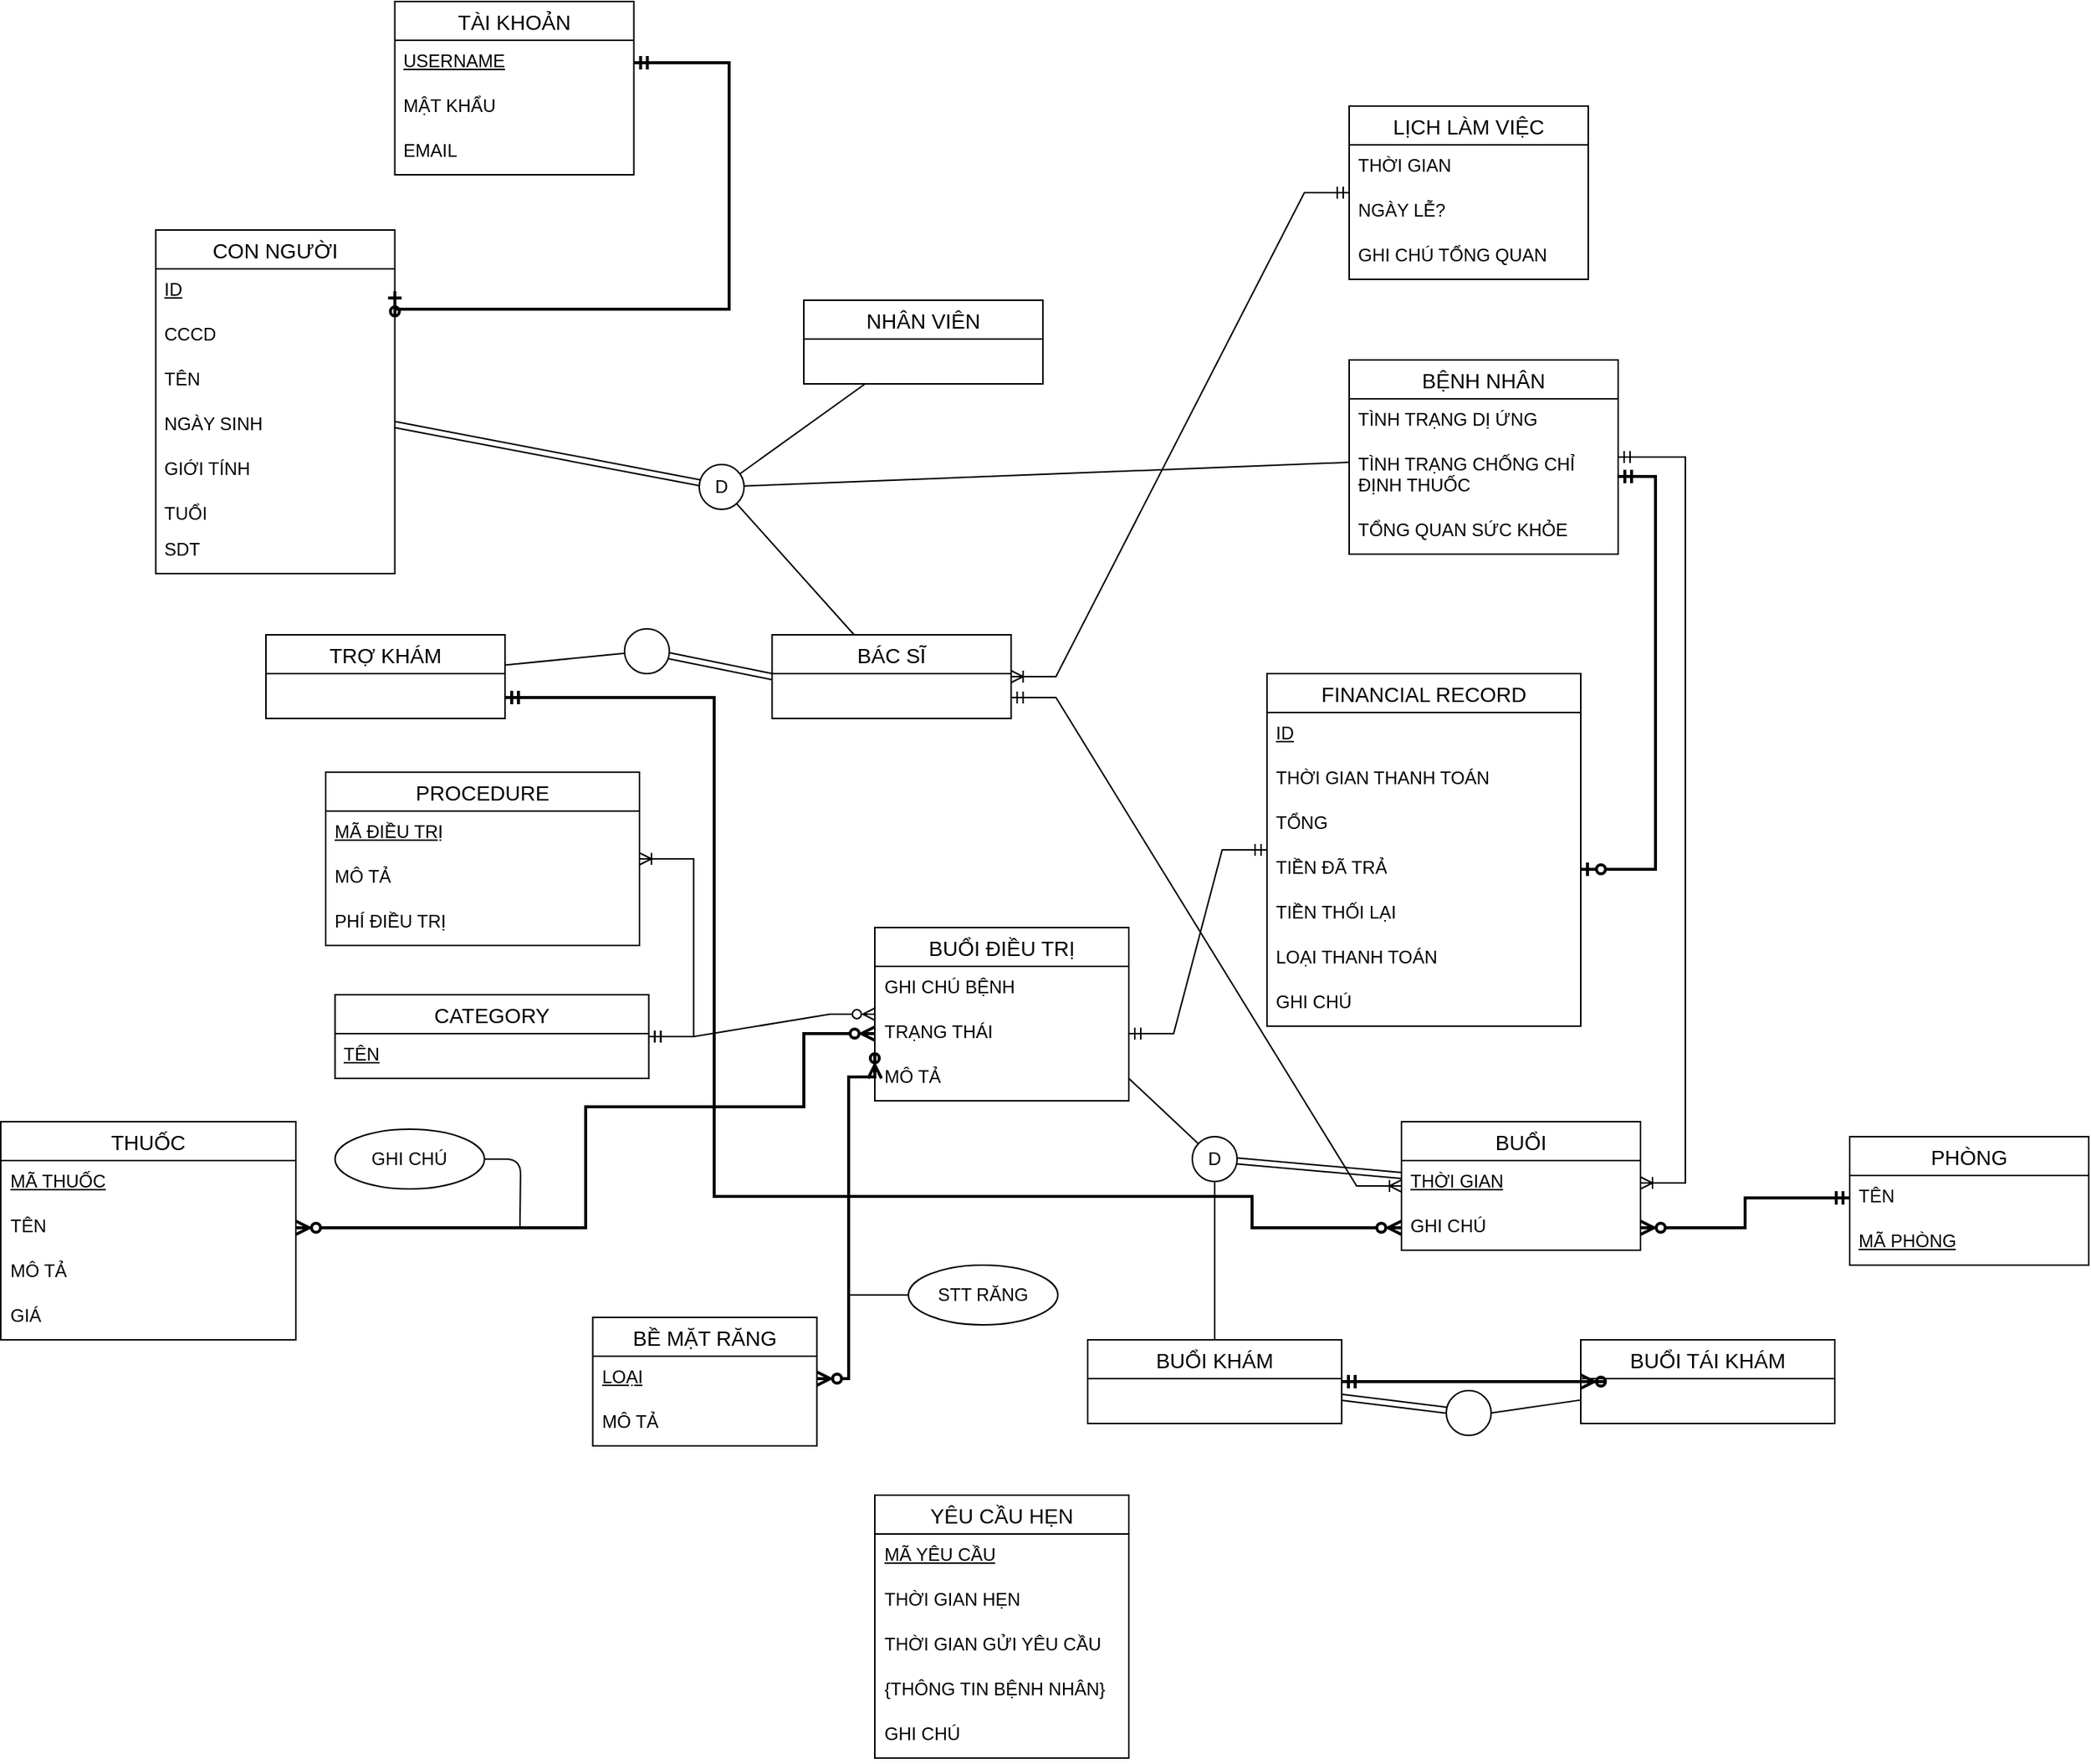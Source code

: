 <mxfile>
    <diagram name="Page-1" id="1ZqelRtR58Mp4bGrBmQF">
        <mxGraphModel dx="1336" dy="757" grid="1" gridSize="10" guides="1" tooltips="1" connect="1" arrows="1" fold="1" page="1" pageScale="1" pageWidth="850" pageHeight="1100" background="none" math="0" shadow="0">
            <root>
                <mxCell id="0"/>
                <mxCell id="1" parent="0"/>
                <mxCell id="TScpjYr6p5Fea-ma_9VI-13" value="BÁC SĨ" style="swimlane;fontStyle=0;childLayout=stackLayout;horizontal=1;startSize=26;horizontalStack=0;resizeParent=1;resizeParentMax=0;resizeLast=0;collapsible=1;marginBottom=0;align=center;fontSize=14;" parent="1" vertex="1">
                    <mxGeometry x="648.75" y="1044" width="160" height="56" as="geometry"/>
                </mxCell>
                <mxCell id="TScpjYr6p5Fea-ma_9VI-52" value="PHÒNG" style="swimlane;fontStyle=0;childLayout=stackLayout;horizontal=1;startSize=26;horizontalStack=0;resizeParent=1;resizeParentMax=0;resizeLast=0;collapsible=1;marginBottom=0;align=center;fontSize=14;" parent="1" vertex="1">
                    <mxGeometry x="1370" y="1380" width="160" height="86" as="geometry"/>
                </mxCell>
                <mxCell id="2ctIC8E9U0INF1ZIrR8m-14" value="TÊN" style="text;strokeColor=none;fillColor=none;spacingLeft=4;spacingRight=4;overflow=hidden;rotatable=0;points=[[0,0.5],[1,0.5]];portConstraint=eastwest;fontSize=12;whiteSpace=wrap;html=1;" parent="TScpjYr6p5Fea-ma_9VI-52" vertex="1">
                    <mxGeometry y="26" width="160" height="30" as="geometry"/>
                </mxCell>
                <mxCell id="TScpjYr6p5Fea-ma_9VI-53" value="&lt;u&gt;MÃ PHÒNG&lt;/u&gt;" style="text;strokeColor=none;fillColor=none;spacingLeft=4;spacingRight=4;overflow=hidden;rotatable=0;points=[[0,0.5],[1,0.5]];portConstraint=eastwest;fontSize=12;whiteSpace=wrap;html=1;" parent="TScpjYr6p5Fea-ma_9VI-52" vertex="1">
                    <mxGeometry y="56" width="160" height="30" as="geometry"/>
                </mxCell>
                <mxCell id="TScpjYr6p5Fea-ma_9VI-64" value="BỆNH NHÂN" style="swimlane;fontStyle=0;childLayout=stackLayout;horizontal=1;startSize=26;horizontalStack=0;resizeParent=1;resizeParentMax=0;resizeLast=0;collapsible=1;marginBottom=0;align=center;fontSize=14;" parent="1" vertex="1">
                    <mxGeometry x="1035" y="860" width="180" height="130" as="geometry"/>
                </mxCell>
                <mxCell id="tFlB_O44RkPan1QI3NoO-107" value="TÌNH TRẠNG DỊ ỨNG" style="text;strokeColor=none;fillColor=none;spacingLeft=4;spacingRight=4;overflow=hidden;rotatable=0;points=[[0,0.5],[1,0.5]];portConstraint=eastwest;fontSize=12;whiteSpace=wrap;html=1;" parent="TScpjYr6p5Fea-ma_9VI-64" vertex="1">
                    <mxGeometry y="26" width="180" height="30" as="geometry"/>
                </mxCell>
                <mxCell id="tFlB_O44RkPan1QI3NoO-108" value="TÌNH TRẠNG CHỐNG CHỈ ĐỊNH THUỐC" style="text;strokeColor=none;fillColor=none;spacingLeft=4;spacingRight=4;overflow=hidden;rotatable=0;points=[[0,0.5],[1,0.5]];portConstraint=eastwest;fontSize=12;whiteSpace=wrap;html=1;" parent="TScpjYr6p5Fea-ma_9VI-64" vertex="1">
                    <mxGeometry y="56" width="180" height="44" as="geometry"/>
                </mxCell>
                <mxCell id="tFlB_O44RkPan1QI3NoO-109" value="TỔNG QUAN SỨC KHỎE" style="text;strokeColor=none;fillColor=none;spacingLeft=4;spacingRight=4;overflow=hidden;rotatable=0;points=[[0,0.5],[1,0.5]];portConstraint=eastwest;fontSize=12;whiteSpace=wrap;html=1;" parent="TScpjYr6p5Fea-ma_9VI-64" vertex="1">
                    <mxGeometry y="100" width="180" height="30" as="geometry"/>
                </mxCell>
                <mxCell id="TScpjYr6p5Fea-ma_9VI-93" value="FINANCIAL RECORD" style="swimlane;fontStyle=0;childLayout=stackLayout;horizontal=1;startSize=26;horizontalStack=0;resizeParent=1;resizeParentMax=0;resizeLast=0;collapsible=1;marginBottom=0;align=center;fontSize=14;" parent="1" vertex="1">
                    <mxGeometry x="980" y="1070" width="210" height="236" as="geometry"/>
                </mxCell>
                <mxCell id="2ctIC8E9U0INF1ZIrR8m-19" value="&lt;u&gt;ID&lt;/u&gt;" style="text;strokeColor=none;fillColor=none;spacingLeft=4;spacingRight=4;overflow=hidden;rotatable=0;points=[[0,0.5],[1,0.5]];portConstraint=eastwest;fontSize=12;whiteSpace=wrap;html=1;" parent="TScpjYr6p5Fea-ma_9VI-93" vertex="1">
                    <mxGeometry y="26" width="210" height="30" as="geometry"/>
                </mxCell>
                <mxCell id="TScpjYr6p5Fea-ma_9VI-94" value="THỜI GIAN THANH TOÁN" style="text;strokeColor=none;fillColor=none;spacingLeft=4;spacingRight=4;overflow=hidden;rotatable=0;points=[[0,0.5],[1,0.5]];portConstraint=eastwest;fontSize=12;whiteSpace=wrap;html=1;" parent="TScpjYr6p5Fea-ma_9VI-93" vertex="1">
                    <mxGeometry y="56" width="210" height="30" as="geometry"/>
                </mxCell>
                <mxCell id="TScpjYr6p5Fea-ma_9VI-95" value="TỔNG&amp;nbsp;" style="text;strokeColor=none;fillColor=none;spacingLeft=4;spacingRight=4;overflow=hidden;rotatable=0;points=[[0,0.5],[1,0.5]];portConstraint=eastwest;fontSize=12;whiteSpace=wrap;html=1;" parent="TScpjYr6p5Fea-ma_9VI-93" vertex="1">
                    <mxGeometry y="86" width="210" height="30" as="geometry"/>
                </mxCell>
                <mxCell id="TScpjYr6p5Fea-ma_9VI-96" value="TIỀN ĐÃ TRẢ" style="text;strokeColor=none;fillColor=none;spacingLeft=4;spacingRight=4;overflow=hidden;rotatable=0;points=[[0,0.5],[1,0.5]];portConstraint=eastwest;fontSize=12;whiteSpace=wrap;html=1;" parent="TScpjYr6p5Fea-ma_9VI-93" vertex="1">
                    <mxGeometry y="116" width="210" height="30" as="geometry"/>
                </mxCell>
                <mxCell id="TScpjYr6p5Fea-ma_9VI-97" value="TIỀN THỐI LẠI" style="text;strokeColor=none;fillColor=none;spacingLeft=4;spacingRight=4;overflow=hidden;rotatable=0;points=[[0,0.5],[1,0.5]];portConstraint=eastwest;fontSize=12;whiteSpace=wrap;html=1;" parent="TScpjYr6p5Fea-ma_9VI-93" vertex="1">
                    <mxGeometry y="146" width="210" height="30" as="geometry"/>
                </mxCell>
                <mxCell id="TScpjYr6p5Fea-ma_9VI-98" value="LOẠI THANH TOÁN" style="text;strokeColor=none;fillColor=none;spacingLeft=4;spacingRight=4;overflow=hidden;rotatable=0;points=[[0,0.5],[1,0.5]];portConstraint=eastwest;fontSize=12;whiteSpace=wrap;html=1;" parent="TScpjYr6p5Fea-ma_9VI-93" vertex="1">
                    <mxGeometry y="176" width="210" height="30" as="geometry"/>
                </mxCell>
                <mxCell id="4" value="GHI CHÚ" style="text;strokeColor=none;fillColor=none;spacingLeft=4;spacingRight=4;overflow=hidden;rotatable=0;points=[[0,0.5],[1,0.5]];portConstraint=eastwest;fontSize=12;whiteSpace=wrap;html=1;" vertex="1" parent="TScpjYr6p5Fea-ma_9VI-93">
                    <mxGeometry y="206" width="210" height="30" as="geometry"/>
                </mxCell>
                <mxCell id="TScpjYr6p5Fea-ma_9VI-100" value="YÊU CẦU HẸN" style="swimlane;fontStyle=0;childLayout=stackLayout;horizontal=1;startSize=26;horizontalStack=0;resizeParent=1;resizeParentMax=0;resizeLast=0;collapsible=1;marginBottom=0;align=center;fontSize=14;" parent="1" vertex="1">
                    <mxGeometry x="717.5" y="1620" width="170" height="176" as="geometry"/>
                </mxCell>
                <mxCell id="tFlB_O44RkPan1QI3NoO-69" value="&lt;u&gt;MÃ YÊU CẦU&lt;/u&gt;" style="text;strokeColor=none;fillColor=none;spacingLeft=4;spacingRight=4;overflow=hidden;rotatable=0;points=[[0,0.5],[1,0.5]];portConstraint=eastwest;fontSize=12;whiteSpace=wrap;html=1;" parent="TScpjYr6p5Fea-ma_9VI-100" vertex="1">
                    <mxGeometry y="26" width="170" height="30" as="geometry"/>
                </mxCell>
                <mxCell id="2ctIC8E9U0INF1ZIrR8m-20" value="&lt;span&gt;THỜI GIAN HẸN&lt;/span&gt;" style="text;strokeColor=none;fillColor=none;spacingLeft=4;spacingRight=4;overflow=hidden;rotatable=0;points=[[0,0.5],[1,0.5]];portConstraint=eastwest;fontSize=12;whiteSpace=wrap;html=1;fontStyle=0" parent="TScpjYr6p5Fea-ma_9VI-100" vertex="1">
                    <mxGeometry y="56" width="170" height="30" as="geometry"/>
                </mxCell>
                <mxCell id="tFlB_O44RkPan1QI3NoO-141" value="&lt;span&gt;THỜI GIAN GỬI YÊU CẦU&lt;/span&gt;" style="text;strokeColor=none;fillColor=none;spacingLeft=4;spacingRight=4;overflow=hidden;rotatable=0;points=[[0,0.5],[1,0.5]];portConstraint=eastwest;fontSize=12;whiteSpace=wrap;html=1;fontStyle=0" parent="TScpjYr6p5Fea-ma_9VI-100" vertex="1">
                    <mxGeometry y="86" width="170" height="30" as="geometry"/>
                </mxCell>
                <mxCell id="TScpjYr6p5Fea-ma_9VI-101" value="{THÔNG TIN BỆNH NHÂN}" style="text;strokeColor=none;fillColor=none;spacingLeft=4;spacingRight=4;overflow=hidden;rotatable=0;points=[[0,0.5],[1,0.5]];portConstraint=eastwest;fontSize=12;whiteSpace=wrap;html=1;" parent="TScpjYr6p5Fea-ma_9VI-100" vertex="1">
                    <mxGeometry y="116" width="170" height="30" as="geometry"/>
                </mxCell>
                <mxCell id="tFlB_O44RkPan1QI3NoO-68" value="GHI CHÚ" style="text;strokeColor=none;fillColor=none;spacingLeft=4;spacingRight=4;overflow=hidden;rotatable=0;points=[[0,0.5],[1,0.5]];portConstraint=eastwest;fontSize=12;whiteSpace=wrap;html=1;" parent="TScpjYr6p5Fea-ma_9VI-100" vertex="1">
                    <mxGeometry y="146" width="170" height="30" as="geometry"/>
                </mxCell>
                <mxCell id="2ctIC8E9U0INF1ZIrR8m-1" value="NHÂN VIÊN" style="swimlane;fontStyle=0;childLayout=stackLayout;horizontal=1;startSize=26;horizontalStack=0;resizeParent=1;resizeParentMax=0;resizeLast=0;collapsible=1;marginBottom=0;align=center;fontSize=14;" parent="1" vertex="1">
                    <mxGeometry x="670" y="820" width="160" height="56" as="geometry"/>
                </mxCell>
                <mxCell id="2ctIC8E9U0INF1ZIrR8m-5" value="CON NGƯỜI" style="swimlane;fontStyle=0;childLayout=stackLayout;horizontal=1;startSize=26;horizontalStack=0;resizeParent=1;resizeParentMax=0;resizeLast=0;collapsible=1;marginBottom=0;align=center;fontSize=14;" parent="1" vertex="1">
                    <mxGeometry x="236.25" y="773" width="160" height="230" as="geometry"/>
                </mxCell>
                <mxCell id="2ctIC8E9U0INF1ZIrR8m-6" value="&lt;u&gt;ID&lt;/u&gt;" style="text;strokeColor=none;fillColor=none;spacingLeft=4;spacingRight=4;overflow=hidden;rotatable=0;points=[[0,0.5],[1,0.5]];portConstraint=eastwest;fontSize=12;whiteSpace=wrap;html=1;" parent="2ctIC8E9U0INF1ZIrR8m-5" vertex="1">
                    <mxGeometry y="26" width="160" height="30" as="geometry"/>
                </mxCell>
                <mxCell id="2ctIC8E9U0INF1ZIrR8m-7" value="CCCD" style="text;strokeColor=none;fillColor=none;spacingLeft=4;spacingRight=4;overflow=hidden;rotatable=0;points=[[0,0.5],[1,0.5]];portConstraint=eastwest;fontSize=12;whiteSpace=wrap;html=1;" parent="2ctIC8E9U0INF1ZIrR8m-5" vertex="1">
                    <mxGeometry y="56" width="160" height="30" as="geometry"/>
                </mxCell>
                <mxCell id="2ctIC8E9U0INF1ZIrR8m-8" value="TÊN" style="text;strokeColor=none;fillColor=none;spacingLeft=4;spacingRight=4;overflow=hidden;rotatable=0;points=[[0,0.5],[1,0.5]];portConstraint=eastwest;fontSize=12;whiteSpace=wrap;html=1;" parent="2ctIC8E9U0INF1ZIrR8m-5" vertex="1">
                    <mxGeometry y="86" width="160" height="30" as="geometry"/>
                </mxCell>
                <mxCell id="2ctIC8E9U0INF1ZIrR8m-11" value="NGÀY SINH" style="text;strokeColor=none;fillColor=none;spacingLeft=4;spacingRight=4;overflow=hidden;rotatable=0;points=[[0,0.5],[1,0.5]];portConstraint=eastwest;fontSize=12;whiteSpace=wrap;html=1;" parent="2ctIC8E9U0INF1ZIrR8m-5" vertex="1">
                    <mxGeometry y="116" width="160" height="30" as="geometry"/>
                </mxCell>
                <mxCell id="tFlB_O44RkPan1QI3NoO-49" value="GIỚI TÍNH" style="text;strokeColor=none;fillColor=none;spacingLeft=4;spacingRight=4;overflow=hidden;rotatable=0;points=[[0,0.5],[1,0.5]];portConstraint=eastwest;fontSize=12;whiteSpace=wrap;html=1;" parent="2ctIC8E9U0INF1ZIrR8m-5" vertex="1">
                    <mxGeometry y="146" width="160" height="30" as="geometry"/>
                </mxCell>
                <mxCell id="tFlB_O44RkPan1QI3NoO-117" value="TUỔI" style="text;strokeColor=none;fillColor=none;spacingLeft=4;spacingRight=4;overflow=hidden;rotatable=0;points=[[0,0.5],[1,0.5]];portConstraint=eastwest;fontSize=12;whiteSpace=wrap;html=1;" parent="2ctIC8E9U0INF1ZIrR8m-5" vertex="1">
                    <mxGeometry y="176" width="160" height="24" as="geometry"/>
                </mxCell>
                <mxCell id="3" value="SDT" style="text;strokeColor=none;fillColor=none;spacingLeft=4;spacingRight=4;overflow=hidden;rotatable=0;points=[[0,0.5],[1,0.5]];portConstraint=eastwest;fontSize=12;whiteSpace=wrap;html=1;" vertex="1" parent="2ctIC8E9U0INF1ZIrR8m-5">
                    <mxGeometry y="200" width="160" height="30" as="geometry"/>
                </mxCell>
                <mxCell id="2ctIC8E9U0INF1ZIrR8m-22" value="LỊCH LÀM VIỆC" style="swimlane;fontStyle=0;childLayout=stackLayout;horizontal=1;startSize=26;horizontalStack=0;resizeParent=1;resizeParentMax=0;resizeLast=0;collapsible=1;marginBottom=0;align=center;fontSize=14;" parent="1" vertex="1">
                    <mxGeometry x="1035" y="690" width="160" height="116" as="geometry"/>
                </mxCell>
                <mxCell id="2ctIC8E9U0INF1ZIrR8m-23" value="THỜI GIAN" style="text;strokeColor=none;fillColor=none;spacingLeft=4;spacingRight=4;overflow=hidden;rotatable=0;points=[[0,0.5],[1,0.5]];portConstraint=eastwest;fontSize=12;whiteSpace=wrap;html=1;" parent="2ctIC8E9U0INF1ZIrR8m-22" vertex="1">
                    <mxGeometry y="26" width="160" height="30" as="geometry"/>
                </mxCell>
                <mxCell id="2ctIC8E9U0INF1ZIrR8m-24" value="NGÀY LỄ?" style="text;strokeColor=none;fillColor=none;spacingLeft=4;spacingRight=4;overflow=hidden;rotatable=0;points=[[0,0.5],[1,0.5]];portConstraint=eastwest;fontSize=12;whiteSpace=wrap;html=1;" parent="2ctIC8E9U0INF1ZIrR8m-22" vertex="1">
                    <mxGeometry y="56" width="160" height="30" as="geometry"/>
                </mxCell>
                <mxCell id="2ctIC8E9U0INF1ZIrR8m-25" value="GHI CHÚ TỔNG QUAN" style="text;strokeColor=none;fillColor=none;spacingLeft=4;spacingRight=4;overflow=hidden;rotatable=0;points=[[0,0.5],[1,0.5]];portConstraint=eastwest;fontSize=12;whiteSpace=wrap;html=1;" parent="2ctIC8E9U0INF1ZIrR8m-22" vertex="1">
                    <mxGeometry y="86" width="160" height="30" as="geometry"/>
                </mxCell>
                <mxCell id="tFlB_O44RkPan1QI3NoO-11" value="BUỔI ĐIỀU TRỊ" style="swimlane;fontStyle=0;childLayout=stackLayout;horizontal=1;startSize=26;horizontalStack=0;resizeParent=1;resizeParentMax=0;resizeLast=0;collapsible=1;marginBottom=0;align=center;fontSize=14;" parent="1" vertex="1">
                    <mxGeometry x="717.5" y="1240" width="170" height="116" as="geometry"/>
                </mxCell>
                <mxCell id="tFlB_O44RkPan1QI3NoO-12" value="GHI CHÚ BỆNH" style="text;strokeColor=none;fillColor=none;spacingLeft=4;spacingRight=4;overflow=hidden;rotatable=0;points=[[0,0.5],[1,0.5]];portConstraint=eastwest;fontSize=12;whiteSpace=wrap;html=1;" parent="tFlB_O44RkPan1QI3NoO-11" vertex="1">
                    <mxGeometry y="26" width="170" height="30" as="geometry"/>
                </mxCell>
                <mxCell id="tFlB_O44RkPan1QI3NoO-13" value="TRẠNG THÁI" style="text;strokeColor=none;fillColor=none;spacingLeft=4;spacingRight=4;overflow=hidden;rotatable=0;points=[[0,0.5],[1,0.5]];portConstraint=eastwest;fontSize=12;whiteSpace=wrap;html=1;" parent="tFlB_O44RkPan1QI3NoO-11" vertex="1">
                    <mxGeometry y="56" width="170" height="30" as="geometry"/>
                </mxCell>
                <mxCell id="tFlB_O44RkPan1QI3NoO-96" value="MÔ TẢ" style="text;strokeColor=none;fillColor=none;spacingLeft=4;spacingRight=4;overflow=hidden;rotatable=0;points=[[0,0.5],[1,0.5]];portConstraint=eastwest;fontSize=12;whiteSpace=wrap;html=1;" parent="tFlB_O44RkPan1QI3NoO-11" vertex="1">
                    <mxGeometry y="86" width="170" height="30" as="geometry"/>
                </mxCell>
                <mxCell id="tFlB_O44RkPan1QI3NoO-19" value="CATEGORY" style="swimlane;fontStyle=0;childLayout=stackLayout;horizontal=1;startSize=26;horizontalStack=0;resizeParent=1;resizeParentMax=0;resizeLast=0;collapsible=1;marginBottom=0;align=center;fontSize=14;" parent="1" vertex="1">
                    <mxGeometry x="356.25" y="1285" width="210" height="56" as="geometry"/>
                </mxCell>
                <mxCell id="tFlB_O44RkPan1QI3NoO-20" value="&lt;u&gt;TÊN&lt;/u&gt;" style="text;strokeColor=none;fillColor=none;spacingLeft=4;spacingRight=4;overflow=hidden;rotatable=0;points=[[0,0.5],[1,0.5]];portConstraint=eastwest;fontSize=12;whiteSpace=wrap;html=1;" parent="tFlB_O44RkPan1QI3NoO-19" vertex="1">
                    <mxGeometry y="26" width="210" height="30" as="geometry"/>
                </mxCell>
                <mxCell id="tFlB_O44RkPan1QI3NoO-21" value="PROCEDURE" style="swimlane;fontStyle=0;childLayout=stackLayout;horizontal=1;startSize=26;horizontalStack=0;resizeParent=1;resizeParentMax=0;resizeLast=0;collapsible=1;marginBottom=0;align=center;fontSize=14;" parent="1" vertex="1">
                    <mxGeometry x="350" y="1136" width="210" height="116" as="geometry"/>
                </mxCell>
                <mxCell id="tFlB_O44RkPan1QI3NoO-22" value="&lt;u&gt;MÃ ĐIỀU TRỊ&lt;/u&gt;" style="text;strokeColor=none;fillColor=none;spacingLeft=4;spacingRight=4;overflow=hidden;rotatable=0;points=[[0,0.5],[1,0.5]];portConstraint=eastwest;fontSize=12;whiteSpace=wrap;html=1;" parent="tFlB_O44RkPan1QI3NoO-21" vertex="1">
                    <mxGeometry y="26" width="210" height="30" as="geometry"/>
                </mxCell>
                <mxCell id="tFlB_O44RkPan1QI3NoO-23" value="MÔ TẢ" style="text;strokeColor=none;fillColor=none;spacingLeft=4;spacingRight=4;overflow=hidden;rotatable=0;points=[[0,0.5],[1,0.5]];portConstraint=eastwest;fontSize=12;whiteSpace=wrap;html=1;" parent="tFlB_O44RkPan1QI3NoO-21" vertex="1">
                    <mxGeometry y="56" width="210" height="30" as="geometry"/>
                </mxCell>
                <mxCell id="tFlB_O44RkPan1QI3NoO-27" value="PHÍ ĐIỀU TRỊ" style="text;strokeColor=none;fillColor=none;spacingLeft=4;spacingRight=4;overflow=hidden;rotatable=0;points=[[0,0.5],[1,0.5]];portConstraint=eastwest;fontSize=12;whiteSpace=wrap;html=1;" parent="tFlB_O44RkPan1QI3NoO-21" vertex="1">
                    <mxGeometry y="86" width="210" height="30" as="geometry"/>
                </mxCell>
                <mxCell id="tFlB_O44RkPan1QI3NoO-24" value="BỀ MẶT RĂNG" style="swimlane;fontStyle=0;childLayout=stackLayout;horizontal=1;startSize=26;horizontalStack=0;resizeParent=1;resizeParentMax=0;resizeLast=0;collapsible=1;marginBottom=0;align=center;fontSize=14;" parent="1" vertex="1">
                    <mxGeometry x="528.75" y="1501" width="150" height="86" as="geometry"/>
                </mxCell>
                <mxCell id="tFlB_O44RkPan1QI3NoO-25" value="&lt;u&gt;LOẠI&lt;/u&gt;" style="text;strokeColor=none;fillColor=none;spacingLeft=4;spacingRight=4;overflow=hidden;rotatable=0;points=[[0,0.5],[1,0.5]];portConstraint=eastwest;fontSize=12;whiteSpace=wrap;html=1;" parent="tFlB_O44RkPan1QI3NoO-24" vertex="1">
                    <mxGeometry y="26" width="150" height="30" as="geometry"/>
                </mxCell>
                <mxCell id="tFlB_O44RkPan1QI3NoO-26" value="MÔ TẢ" style="text;strokeColor=none;fillColor=none;spacingLeft=4;spacingRight=4;overflow=hidden;rotatable=0;points=[[0,0.5],[1,0.5]];portConstraint=eastwest;fontSize=12;whiteSpace=wrap;html=1;" parent="tFlB_O44RkPan1QI3NoO-24" vertex="1">
                    <mxGeometry y="56" width="150" height="30" as="geometry"/>
                </mxCell>
                <mxCell id="tFlB_O44RkPan1QI3NoO-32" value="" style="edgeStyle=entityRelationEdgeStyle;fontSize=12;html=1;endArrow=ERoneToMany;startArrow=ERmandOne;rounded=0;" parent="1" source="tFlB_O44RkPan1QI3NoO-19" target="tFlB_O44RkPan1QI3NoO-21" edge="1">
                    <mxGeometry width="100" height="100" relative="1" as="geometry">
                        <mxPoint x="670" y="1338" as="sourcePoint"/>
                        <mxPoint x="870" y="1268" as="targetPoint"/>
                    </mxGeometry>
                </mxCell>
                <mxCell id="tFlB_O44RkPan1QI3NoO-38" value="TRỢ KHÁM" style="swimlane;fontStyle=0;childLayout=stackLayout;horizontal=1;startSize=26;horizontalStack=0;resizeParent=1;resizeParentMax=0;resizeLast=0;collapsible=1;marginBottom=0;align=center;fontSize=14;" parent="1" vertex="1">
                    <mxGeometry x="310" y="1044" width="160" height="56" as="geometry"/>
                </mxCell>
                <mxCell id="tFlB_O44RkPan1QI3NoO-40" value="" style="edgeStyle=entityRelationEdgeStyle;fontSize=12;html=1;endArrow=ERoneToMany;startArrow=ERmandOne;rounded=0;exitX=1;exitY=0.75;exitDx=0;exitDy=0;" parent="1" source="TScpjYr6p5Fea-ma_9VI-13" target="tFlB_O44RkPan1QI3NoO-127" edge="1">
                    <mxGeometry width="100" height="100" relative="1" as="geometry">
                        <mxPoint x="840" y="1230" as="sourcePoint"/>
                        <mxPoint x="940" y="1130" as="targetPoint"/>
                    </mxGeometry>
                </mxCell>
                <mxCell id="tFlB_O44RkPan1QI3NoO-42" value="TÀI KHOẢN" style="swimlane;fontStyle=0;childLayout=stackLayout;horizontal=1;startSize=26;horizontalStack=0;resizeParent=1;resizeParentMax=0;resizeLast=0;collapsible=1;marginBottom=0;align=center;fontSize=14;" parent="1" vertex="1">
                    <mxGeometry x="396.25" y="620" width="160" height="116" as="geometry"/>
                </mxCell>
                <mxCell id="tFlB_O44RkPan1QI3NoO-43" value="&lt;u&gt;USERNAME&lt;/u&gt;" style="text;strokeColor=none;fillColor=none;spacingLeft=4;spacingRight=4;overflow=hidden;rotatable=0;points=[[0,0.5],[1,0.5]];portConstraint=eastwest;fontSize=12;whiteSpace=wrap;html=1;" parent="tFlB_O44RkPan1QI3NoO-42" vertex="1">
                    <mxGeometry y="26" width="160" height="30" as="geometry"/>
                </mxCell>
                <mxCell id="tFlB_O44RkPan1QI3NoO-44" value="MẬT KHẨU" style="text;strokeColor=none;fillColor=none;spacingLeft=4;spacingRight=4;overflow=hidden;rotatable=0;points=[[0,0.5],[1,0.5]];portConstraint=eastwest;fontSize=12;whiteSpace=wrap;html=1;" parent="tFlB_O44RkPan1QI3NoO-42" vertex="1">
                    <mxGeometry y="56" width="160" height="30" as="geometry"/>
                </mxCell>
                <mxCell id="tFlB_O44RkPan1QI3NoO-47" value="EMAIL" style="text;strokeColor=none;fillColor=none;spacingLeft=4;spacingRight=4;overflow=hidden;rotatable=0;points=[[0,0.5],[1,0.5]];portConstraint=eastwest;fontSize=12;whiteSpace=wrap;html=1;" parent="tFlB_O44RkPan1QI3NoO-42" vertex="1">
                    <mxGeometry y="86" width="160" height="30" as="geometry"/>
                </mxCell>
                <mxCell id="tFlB_O44RkPan1QI3NoO-51" value="THUỐC" style="swimlane;fontStyle=0;childLayout=stackLayout;horizontal=1;startSize=26;horizontalStack=0;resizeParent=1;resizeParentMax=0;resizeLast=0;collapsible=1;marginBottom=0;align=center;fontSize=14;" parent="1" vertex="1">
                    <mxGeometry x="132.5" y="1370" width="197.5" height="146" as="geometry"/>
                </mxCell>
                <mxCell id="tFlB_O44RkPan1QI3NoO-52" value="MÃ THUỐC" style="text;strokeColor=none;fillColor=none;spacingLeft=4;spacingRight=4;overflow=hidden;rotatable=0;points=[[0,0.5],[1,0.5]];portConstraint=eastwest;fontSize=12;whiteSpace=wrap;html=1;fontStyle=4" parent="tFlB_O44RkPan1QI3NoO-51" vertex="1">
                    <mxGeometry y="26" width="197.5" height="30" as="geometry"/>
                </mxCell>
                <mxCell id="tFlB_O44RkPan1QI3NoO-53" value="TÊN" style="text;strokeColor=none;fillColor=none;spacingLeft=4;spacingRight=4;overflow=hidden;rotatable=0;points=[[0,0.5],[1,0.5]];portConstraint=eastwest;fontSize=12;whiteSpace=wrap;html=1;" parent="tFlB_O44RkPan1QI3NoO-51" vertex="1">
                    <mxGeometry y="56" width="197.5" height="30" as="geometry"/>
                </mxCell>
                <mxCell id="tFlB_O44RkPan1QI3NoO-54" value="MÔ TẢ" style="text;strokeColor=none;fillColor=none;spacingLeft=4;spacingRight=4;overflow=hidden;rotatable=0;points=[[0,0.5],[1,0.5]];portConstraint=eastwest;fontSize=12;whiteSpace=wrap;html=1;" parent="tFlB_O44RkPan1QI3NoO-51" vertex="1">
                    <mxGeometry y="86" width="197.5" height="30" as="geometry"/>
                </mxCell>
                <mxCell id="tFlB_O44RkPan1QI3NoO-101" value="GIÁ" style="text;strokeColor=none;fillColor=none;spacingLeft=4;spacingRight=4;overflow=hidden;rotatable=0;points=[[0,0.5],[1,0.5]];portConstraint=eastwest;fontSize=12;whiteSpace=wrap;html=1;" parent="tFlB_O44RkPan1QI3NoO-51" vertex="1">
                    <mxGeometry y="116" width="197.5" height="30" as="geometry"/>
                </mxCell>
                <mxCell id="tFlB_O44RkPan1QI3NoO-77" value="" style="edgeStyle=entityRelationEdgeStyle;fontSize=12;html=1;endArrow=ERmandOne;startArrow=ERmandOne;rounded=0;" parent="1" source="tFlB_O44RkPan1QI3NoO-13" target="TScpjYr6p5Fea-ma_9VI-93" edge="1">
                    <mxGeometry width="100" height="100" relative="1" as="geometry">
                        <mxPoint x="887.5" y="1266" as="sourcePoint"/>
                        <mxPoint x="970" y="818" as="targetPoint"/>
                    </mxGeometry>
                </mxCell>
                <mxCell id="tFlB_O44RkPan1QI3NoO-88" value="" style="edgeStyle=entityRelationEdgeStyle;fontSize=12;html=1;endArrow=ERoneToMany;startArrow=ERmandOne;rounded=0;" parent="1" source="2ctIC8E9U0INF1ZIrR8m-22" target="TScpjYr6p5Fea-ma_9VI-13" edge="1">
                    <mxGeometry width="100" height="100" relative="1" as="geometry">
                        <mxPoint x="890" y="880" as="sourcePoint"/>
                        <mxPoint x="810" y="1010" as="targetPoint"/>
                    </mxGeometry>
                </mxCell>
                <mxCell id="tFlB_O44RkPan1QI3NoO-89" value="BUỔI TÁI KHÁM" style="swimlane;fontStyle=0;childLayout=stackLayout;horizontal=1;startSize=26;horizontalStack=0;resizeParent=1;resizeParentMax=0;resizeLast=0;collapsible=1;marginBottom=0;align=center;fontSize=14;" parent="1" vertex="1">
                    <mxGeometry x="1190" y="1516" width="170" height="56" as="geometry"/>
                </mxCell>
                <mxCell id="tFlB_O44RkPan1QI3NoO-97" value="" style="edgeStyle=entityRelationEdgeStyle;fontSize=12;html=1;endArrow=ERzeroToMany;startArrow=ERmandOne;rounded=0;endFill=0;" parent="1" source="tFlB_O44RkPan1QI3NoO-19" target="tFlB_O44RkPan1QI3NoO-11" edge="1">
                    <mxGeometry width="100" height="100" relative="1" as="geometry">
                        <mxPoint x="650" y="1370" as="sourcePoint"/>
                        <mxPoint x="690" y="1450" as="targetPoint"/>
                    </mxGeometry>
                </mxCell>
                <mxCell id="47" style="edgeStyle=orthogonalEdgeStyle;html=1;startArrow=none;startFill=0;endArrow=none;endFill=0;" edge="1" parent="1" source="tFlB_O44RkPan1QI3NoO-103">
                    <mxGeometry relative="1" as="geometry">
                        <mxPoint x="700" y="1486" as="targetPoint"/>
                    </mxGeometry>
                </mxCell>
                <mxCell id="tFlB_O44RkPan1QI3NoO-103" value="STT RĂNG" style="ellipse;whiteSpace=wrap;html=1;align=center;" parent="1" vertex="1">
                    <mxGeometry x="740" y="1466" width="100" height="40" as="geometry"/>
                </mxCell>
                <mxCell id="tFlB_O44RkPan1QI3NoO-122" value="BUỔI KHÁM" style="swimlane;fontStyle=0;childLayout=stackLayout;horizontal=1;startSize=26;horizontalStack=0;resizeParent=1;resizeParentMax=0;resizeLast=0;collapsible=1;marginBottom=0;align=center;fontSize=14;" parent="1" vertex="1">
                    <mxGeometry x="860" y="1516" width="170" height="56" as="geometry"/>
                </mxCell>
                <mxCell id="tFlB_O44RkPan1QI3NoO-127" value="BUỔI" style="swimlane;fontStyle=0;childLayout=stackLayout;horizontal=1;startSize=26;horizontalStack=0;resizeParent=1;resizeParentMax=0;resizeLast=0;collapsible=1;marginBottom=0;align=center;fontSize=14;" parent="1" vertex="1">
                    <mxGeometry x="1070" y="1370" width="160" height="86" as="geometry"/>
                </mxCell>
                <mxCell id="tFlB_O44RkPan1QI3NoO-128" value="&lt;u&gt;THỜI GIAN&lt;/u&gt;" style="text;strokeColor=none;fillColor=none;spacingLeft=4;spacingRight=4;overflow=hidden;rotatable=0;points=[[0,0.5],[1,0.5]];portConstraint=eastwest;fontSize=12;whiteSpace=wrap;html=1;" parent="tFlB_O44RkPan1QI3NoO-127" vertex="1">
                    <mxGeometry y="26" width="160" height="30" as="geometry"/>
                </mxCell>
                <mxCell id="tFlB_O44RkPan1QI3NoO-136" value="GHI CHÚ" style="text;strokeColor=none;fillColor=none;spacingLeft=4;spacingRight=4;overflow=hidden;rotatable=0;points=[[0,0.5],[1,0.5]];portConstraint=eastwest;fontSize=12;whiteSpace=wrap;html=1;" parent="tFlB_O44RkPan1QI3NoO-127" vertex="1">
                    <mxGeometry y="56" width="160" height="30" as="geometry"/>
                </mxCell>
                <mxCell id="tFlB_O44RkPan1QI3NoO-135" value="" style="edgeStyle=entityRelationEdgeStyle;fontSize=12;html=1;endArrow=ERoneToMany;startArrow=ERmandOne;rounded=0;" parent="1" source="TScpjYr6p5Fea-ma_9VI-64" target="tFlB_O44RkPan1QI3NoO-128" edge="1">
                    <mxGeometry width="100" height="100" relative="1" as="geometry">
                        <mxPoint x="1300" y="1290" as="sourcePoint"/>
                        <mxPoint x="1400" y="1190" as="targetPoint"/>
                    </mxGeometry>
                </mxCell>
                <mxCell id="46" style="edgeStyle=orthogonalEdgeStyle;html=1;startArrow=none;startFill=0;endArrow=none;endFill=0;" edge="1" parent="1" source="10">
                    <mxGeometry relative="1" as="geometry">
                        <mxPoint x="480" y="1440" as="targetPoint"/>
                    </mxGeometry>
                </mxCell>
                <mxCell id="10" value="GHI CHÚ" style="ellipse;whiteSpace=wrap;html=1;align=center;" vertex="1" parent="1">
                    <mxGeometry x="356.25" y="1375" width="100" height="40" as="geometry"/>
                </mxCell>
                <mxCell id="12" value="" style="edgeStyle=orthogonalEdgeStyle;fontSize=12;html=1;endArrow=ERzeroToOne;startArrow=ERmandOne;rounded=0;exitX=1;exitY=0.5;exitDx=0;exitDy=0;entryX=1;entryY=0.5;entryDx=0;entryDy=0;endFill=0;strokeWidth=2;" edge="1" parent="1" source="tFlB_O44RkPan1QI3NoO-43" target="2ctIC8E9U0INF1ZIrR8m-6">
                    <mxGeometry width="100" height="100" relative="1" as="geometry">
                        <mxPoint x="927.5" y="620" as="sourcePoint"/>
                        <mxPoint x="887.5" y="770" as="targetPoint"/>
                        <Array as="points">
                            <mxPoint x="620" y="661"/>
                            <mxPoint x="620" y="826"/>
                        </Array>
                    </mxGeometry>
                </mxCell>
                <mxCell id="15" value="" style="edgeStyle=orthogonalEdgeStyle;fontSize=12;html=1;endArrow=ERzeroToOne;startArrow=ERmandOne;rounded=0;exitX=1;exitY=0.5;exitDx=0;exitDy=0;entryX=1;entryY=0.5;entryDx=0;entryDy=0;endFill=0;strokeWidth=2;" edge="1" parent="1" source="tFlB_O44RkPan1QI3NoO-108" target="TScpjYr6p5Fea-ma_9VI-96">
                    <mxGeometry width="100" height="100" relative="1" as="geometry">
                        <mxPoint x="1450" y="1044" as="sourcePoint"/>
                        <mxPoint x="1410" y="1194" as="targetPoint"/>
                        <Array as="points">
                            <mxPoint x="1240" y="938"/>
                            <mxPoint x="1240" y="1201"/>
                        </Array>
                    </mxGeometry>
                </mxCell>
                <mxCell id="16" value="" style="edgeStyle=orthogonalEdgeStyle;fontSize=12;html=1;endArrow=ERzeroToMany;startArrow=ERmandOne;rounded=0;exitX=0;exitY=0.5;exitDx=0;exitDy=0;entryX=1;entryY=0.5;entryDx=0;entryDy=0;endFill=0;strokeWidth=2;" edge="1" parent="1" source="2ctIC8E9U0INF1ZIrR8m-14" target="tFlB_O44RkPan1QI3NoO-136">
                    <mxGeometry width="100" height="100" relative="1" as="geometry">
                        <mxPoint x="1380" y="1191" as="sourcePoint"/>
                        <mxPoint x="1340" y="1341" as="targetPoint"/>
                        <Array as="points">
                            <mxPoint x="1300" y="1421"/>
                            <mxPoint x="1300" y="1441"/>
                        </Array>
                    </mxGeometry>
                </mxCell>
                <mxCell id="17" value="" style="edgeStyle=orthogonalEdgeStyle;fontSize=12;html=1;endArrow=ERzeroToMany;startArrow=ERmandOne;rounded=0;exitX=1;exitY=0.5;exitDx=0;exitDy=0;entryX=0;entryY=0.5;entryDx=0;entryDy=0;endFill=0;strokeWidth=2;" edge="1" parent="1" source="tFlB_O44RkPan1QI3NoO-122" target="tFlB_O44RkPan1QI3NoO-89">
                    <mxGeometry width="100" height="100" relative="1" as="geometry">
                        <mxPoint x="1380" y="1431" as="sourcePoint"/>
                        <mxPoint x="1200" y="1451" as="targetPoint"/>
                        <Array as="points">
                            <mxPoint x="1200" y="1544"/>
                            <mxPoint x="1200" y="1544"/>
                        </Array>
                    </mxGeometry>
                </mxCell>
                <mxCell id="18" value="" style="fontSize=12;html=1;endArrow=ERzeroToMany;startArrow=ERzeroToMany;rounded=0;exitX=0;exitY=0.5;exitDx=0;exitDy=0;entryX=1;entryY=0.5;entryDx=0;entryDy=0;endFill=0;strokeWidth=2;startFill=0;edgeStyle=orthogonalEdgeStyle;" edge="1" parent="1" source="tFlB_O44RkPan1QI3NoO-13" target="tFlB_O44RkPan1QI3NoO-53">
                    <mxGeometry width="100" height="100" relative="1" as="geometry">
                        <mxPoint x="440" y="1630" as="sourcePoint"/>
                        <mxPoint x="260" y="1650" as="targetPoint"/>
                        <Array as="points">
                            <mxPoint x="670" y="1311"/>
                            <mxPoint x="670" y="1360"/>
                            <mxPoint x="524" y="1360"/>
                            <mxPoint x="524" y="1441"/>
                        </Array>
                    </mxGeometry>
                </mxCell>
                <mxCell id="19" value="" style="edgeStyle=orthogonalEdgeStyle;fontSize=12;html=1;endArrow=ERzeroToMany;startArrow=ERzeroToMany;rounded=0;entryX=1;entryY=0.5;entryDx=0;entryDy=0;endFill=0;strokeWidth=2;startFill=0;exitX=0;exitY=0.5;exitDx=0;exitDy=0;" edge="1" parent="1" source="tFlB_O44RkPan1QI3NoO-96" target="tFlB_O44RkPan1QI3NoO-25">
                    <mxGeometry width="100" height="100" relative="1" as="geometry">
                        <mxPoint x="690" y="1340" as="sourcePoint"/>
                        <mxPoint x="280" y="1608" as="targetPoint"/>
                        <Array as="points">
                            <mxPoint x="718" y="1340"/>
                            <mxPoint x="700" y="1340"/>
                            <mxPoint x="700" y="1542"/>
                        </Array>
                    </mxGeometry>
                </mxCell>
                <mxCell id="20" value="" style="edgeStyle=orthogonalEdgeStyle;fontSize=12;html=1;endArrow=ERzeroToMany;startArrow=ERmandOne;rounded=0;exitX=1;exitY=0.75;exitDx=0;exitDy=0;entryX=0;entryY=0.5;entryDx=0;entryDy=0;endFill=0;strokeWidth=2;" edge="1" parent="1" source="tFlB_O44RkPan1QI3NoO-38" target="tFlB_O44RkPan1QI3NoO-136">
                    <mxGeometry width="100" height="100" relative="1" as="geometry">
                        <mxPoint x="818.75" y="1151" as="sourcePoint"/>
                        <mxPoint x="638.75" y="1171" as="targetPoint"/>
                        <Array as="points">
                            <mxPoint x="610" y="1086"/>
                            <mxPoint x="610" y="1420"/>
                            <mxPoint x="970" y="1420"/>
                            <mxPoint x="970" y="1441"/>
                        </Array>
                    </mxGeometry>
                </mxCell>
                <mxCell id="31" style="edgeStyle=none;html=1;entryX=0.5;entryY=0;entryDx=0;entryDy=0;startArrow=none;startFill=0;endArrow=none;endFill=0;startSize=13;endSize=12;" edge="1" parent="1" source="30" target="tFlB_O44RkPan1QI3NoO-122">
                    <mxGeometry relative="1" as="geometry"/>
                </mxCell>
                <mxCell id="32" style="edgeStyle=none;html=1;entryX=1;entryY=0.5;entryDx=0;entryDy=0;startArrow=none;startFill=0;endArrow=none;endFill=0;startSize=13;endSize=12;" edge="1" parent="1" source="30" target="tFlB_O44RkPan1QI3NoO-96">
                    <mxGeometry relative="1" as="geometry"/>
                </mxCell>
                <mxCell id="33" style="edgeStyle=none;html=1;startArrow=none;startFill=0;endArrow=none;endFill=0;shape=link;" edge="1" parent="1" source="30" target="tFlB_O44RkPan1QI3NoO-127">
                    <mxGeometry relative="1" as="geometry"/>
                </mxCell>
                <mxCell id="30" value="D" style="ellipse;whiteSpace=wrap;html=1;aspect=fixed;" vertex="1" parent="1">
                    <mxGeometry x="930" y="1380" width="30" height="30" as="geometry"/>
                </mxCell>
                <mxCell id="36" style="edgeStyle=none;shape=link;html=1;startArrow=none;startFill=0;endArrow=none;endFill=0;" edge="1" parent="1" source="35" target="tFlB_O44RkPan1QI3NoO-122">
                    <mxGeometry relative="1" as="geometry"/>
                </mxCell>
                <mxCell id="37" style="edgeStyle=none;html=1;exitX=1;exitY=0.5;exitDx=0;exitDy=0;startArrow=none;startFill=0;endArrow=none;endFill=0;" edge="1" parent="1" source="35" target="tFlB_O44RkPan1QI3NoO-89">
                    <mxGeometry relative="1" as="geometry"/>
                </mxCell>
                <mxCell id="35" value="" style="ellipse;whiteSpace=wrap;html=1;aspect=fixed;" vertex="1" parent="1">
                    <mxGeometry x="1100" y="1550" width="30" height="30" as="geometry"/>
                </mxCell>
                <mxCell id="39" style="edgeStyle=none;html=1;startArrow=none;startFill=0;endArrow=none;endFill=0;shape=link;" edge="1" parent="1" source="38" target="2ctIC8E9U0INF1ZIrR8m-5">
                    <mxGeometry relative="1" as="geometry"/>
                </mxCell>
                <mxCell id="40" style="edgeStyle=none;html=1;startArrow=none;startFill=0;endArrow=none;endFill=0;" edge="1" parent="1" source="38" target="2ctIC8E9U0INF1ZIrR8m-1">
                    <mxGeometry relative="1" as="geometry"/>
                </mxCell>
                <mxCell id="41" style="edgeStyle=none;html=1;startArrow=none;startFill=0;endArrow=none;endFill=0;" edge="1" parent="1" source="38" target="TScpjYr6p5Fea-ma_9VI-13">
                    <mxGeometry relative="1" as="geometry"/>
                </mxCell>
                <mxCell id="42" style="edgeStyle=none;html=1;startArrow=none;startFill=0;endArrow=none;endFill=0;" edge="1" parent="1" source="38" target="TScpjYr6p5Fea-ma_9VI-64">
                    <mxGeometry relative="1" as="geometry"/>
                </mxCell>
                <mxCell id="38" value="D" style="ellipse;whiteSpace=wrap;html=1;aspect=fixed;" vertex="1" parent="1">
                    <mxGeometry x="600" y="930" width="30" height="30" as="geometry"/>
                </mxCell>
                <mxCell id="44" style="edgeStyle=none;html=1;entryX=0;entryY=0.5;entryDx=0;entryDy=0;startArrow=none;startFill=0;endArrow=none;endFill=0;shape=link;" edge="1" parent="1" source="43" target="TScpjYr6p5Fea-ma_9VI-13">
                    <mxGeometry relative="1" as="geometry"/>
                </mxCell>
                <mxCell id="45" style="edgeStyle=none;html=1;startArrow=none;startFill=0;endArrow=none;endFill=0;" edge="1" parent="1" source="43" target="tFlB_O44RkPan1QI3NoO-38">
                    <mxGeometry relative="1" as="geometry"/>
                </mxCell>
                <mxCell id="43" value="" style="ellipse;whiteSpace=wrap;html=1;aspect=fixed;" vertex="1" parent="1">
                    <mxGeometry x="550" y="1040" width="30" height="30" as="geometry"/>
                </mxCell>
            </root>
        </mxGraphModel>
    </diagram>
</mxfile>